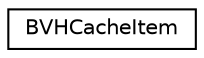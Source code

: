 digraph G
{
  edge [fontname="Helvetica",fontsize="10",labelfontname="Helvetica",labelfontsize="10"];
  node [fontname="Helvetica",fontsize="10",shape=record];
  rankdir=LR;
  Node1 [label="BVHCacheItem",height=0.2,width=0.4,color="black", fillcolor="white", style="filled",URL="$d1/d73/structBVHCacheItem.html"];
}
